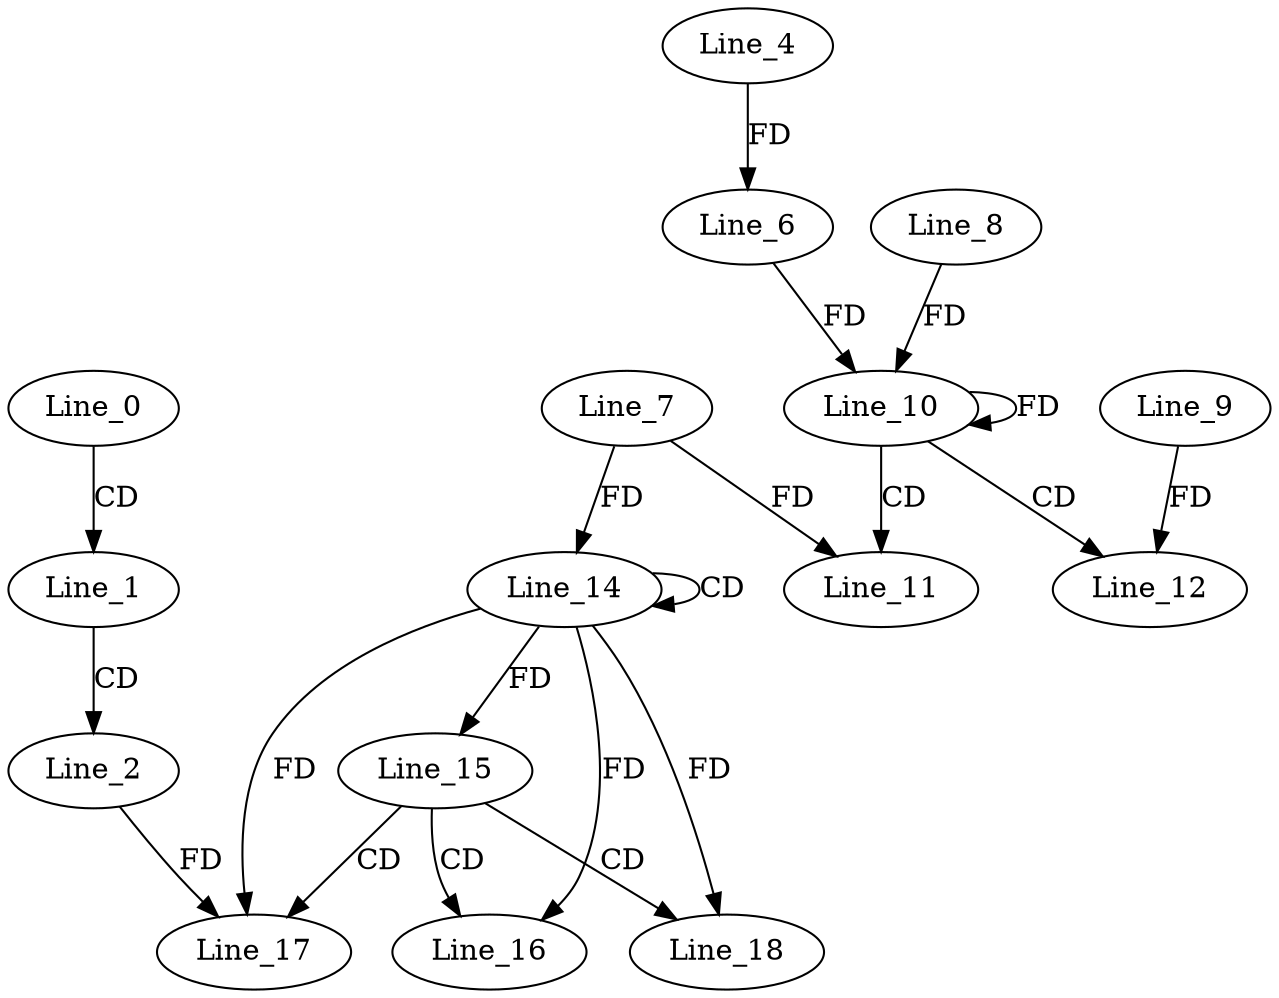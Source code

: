 digraph G {
  Line_0;
  Line_1;
  Line_2;
  Line_4;
  Line_6;
  Line_10;
  Line_8;
  Line_10;
  Line_6;
  Line_10;
  Line_11;
  Line_7;
  Line_12;
  Line_9;
  Line_14;
  Line_14;
  Line_14;
  Line_15;
  Line_16;
  Line_17;
  Line_18;
  Line_0 -> Line_1 [ label="CD" ];
  Line_1 -> Line_2 [ label="CD" ];
  Line_4 -> Line_6 [ label="FD" ];
  Line_10 -> Line_10 [ label="FD" ];
  Line_8 -> Line_10 [ label="FD" ];
  Line_6 -> Line_10 [ label="FD" ];
  Line_10 -> Line_11 [ label="CD" ];
  Line_7 -> Line_11 [ label="FD" ];
  Line_10 -> Line_12 [ label="CD" ];
  Line_9 -> Line_12 [ label="FD" ];
  Line_14 -> Line_14 [ label="CD" ];
  Line_7 -> Line_14 [ label="FD" ];
  Line_14 -> Line_15 [ label="FD" ];
  Line_15 -> Line_16 [ label="CD" ];
  Line_14 -> Line_16 [ label="FD" ];
  Line_15 -> Line_17 [ label="CD" ];
  Line_14 -> Line_17 [ label="FD" ];
  Line_2 -> Line_17 [ label="FD" ];
  Line_15 -> Line_18 [ label="CD" ];
  Line_14 -> Line_18 [ label="FD" ];
}
